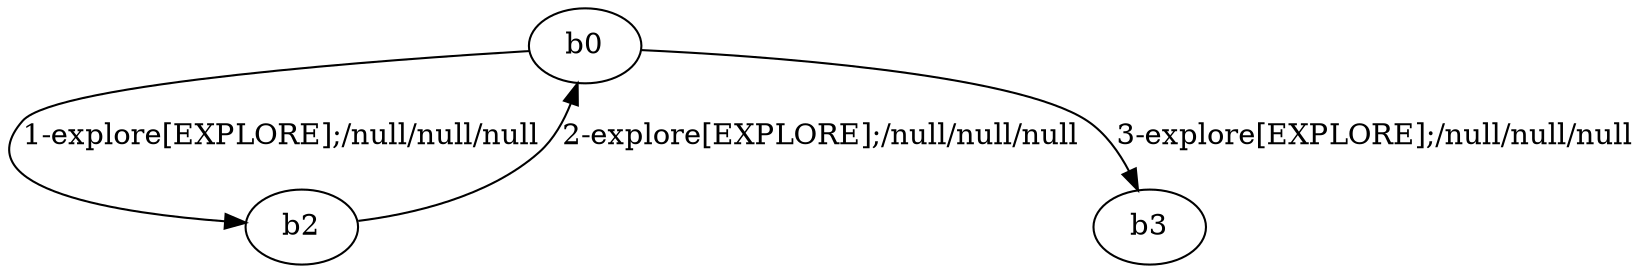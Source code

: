 # Total number of goals covered by this test: 1
# b0 --> b3

digraph g {
"b0" -> "b2" [label = "1-explore[EXPLORE];/null/null/null"];
"b2" -> "b0" [label = "2-explore[EXPLORE];/null/null/null"];
"b0" -> "b3" [label = "3-explore[EXPLORE];/null/null/null"];
}